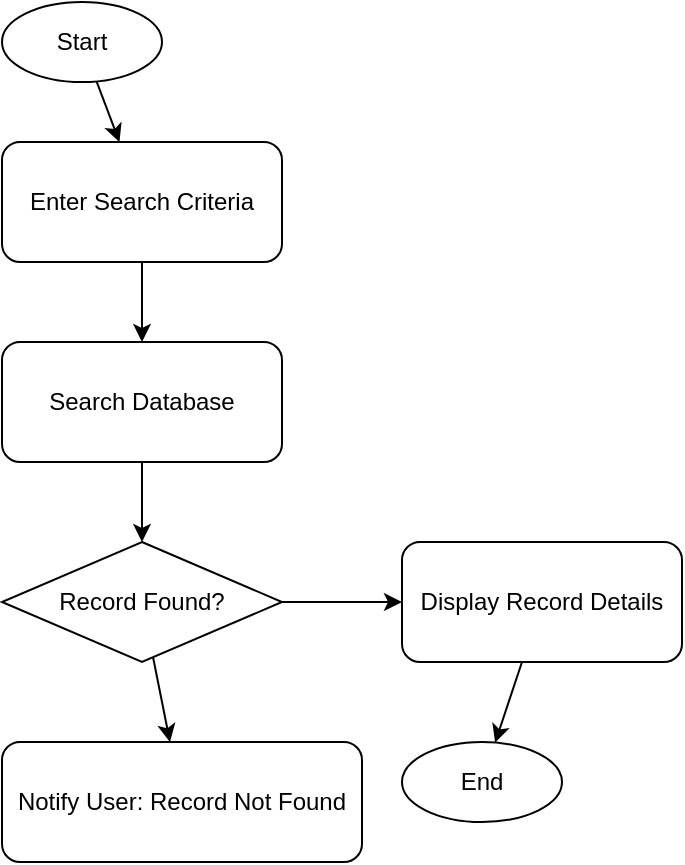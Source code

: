 <mxfile version="24.8.8">
  <diagram id="2" name="Search Record">
    <mxGraphModel dx="1290" dy="569" grid="1" gridSize="10" guides="1" tooltips="1" connect="1" arrows="1" fold="1" page="1" pageScale="1" pageWidth="827" pageHeight="1169" math="0" shadow="0">
      <root>
        <mxCell id="0" />
        <mxCell id="1" parent="0" />

        <!-- Nodes -->
        <mxCell id="2" value="Start" style="ellipse;whiteSpace=wrap;html=1;aspect=fixed;" vertex="1" parent="1">
          <mxGeometry x="100" y="50" width="80" height="40" as="geometry" />
        </mxCell>
        <mxCell id="3" value="Enter Search Criteria" style="rounded=1;whiteSpace=wrap;html=1;" vertex="1" parent="1">
          <mxGeometry x="100" y="120" width="140" height="60" as="geometry" />
        </mxCell>
        <mxCell id="4" value="Search Database" style="rounded=1;whiteSpace=wrap;html=1;" vertex="1" parent="1">
          <mxGeometry x="100" y="220" width="140" height="60" as="geometry" />
        </mxCell>
        <mxCell id="5" value="Record Found?" style="rhombus;whiteSpace=wrap;html=1;" vertex="1" parent="1">
          <mxGeometry x="100" y="320" width="140" height="60" as="geometry" />
        </mxCell>
        <mxCell id="6" value="Display Record Details" style="rounded=1;whiteSpace=wrap;html=1;" vertex="1" parent="1">
          <mxGeometry x="300" y="320" width="140" height="60" as="geometry" />
        </mxCell>
        <mxCell id="7" value="Notify User: Record Not Found" style="rounded=1;whiteSpace=wrap;html=1;" vertex="1" parent="1">
          <mxGeometry x="100" y="420" width="180" height="60" as="geometry" />
        </mxCell>
        <mxCell id="8" value="End" style="ellipse;whiteSpace=wrap;html=1;aspect=fixed;" vertex="1" parent="1">
          <mxGeometry x="300" y="420" width="80" height="40" as="geometry" />
        </mxCell>

        <!-- Edges -->
        <mxCell id="9" edge="1" source="2" target="3" parent="1">
          <mxGeometry relative="1" as="geometry" />
        </mxCell>
        <mxCell id="10" edge="1" source="3" target="4" parent="1">
          <mxGeometry relative="1" as="geometry" />
        </mxCell>
        <mxCell id="11" edge="1" source="4" target="5" parent="1">
          <mxGeometry relative="1" as="geometry" />
        </mxCell>
        <mxCell id="12" edge="1" source="5" target="6" parent="1">
          <mxGeometry relative="1" as="geometry" />
        </mxCell>
        <mxCell id="13" edge="1" source="6" target="8" parent="1">
          <mxGeometry relative="1" as="geometry" />
        </mxCell>
        <mxCell id="14" edge="1" source="5" target="7" parent="1">
          <mxGeometry relative="1" as="geometry" />
        </mxCell>
      </root>
    </mxGraphModel>
  </diagram>
</mxfile>
